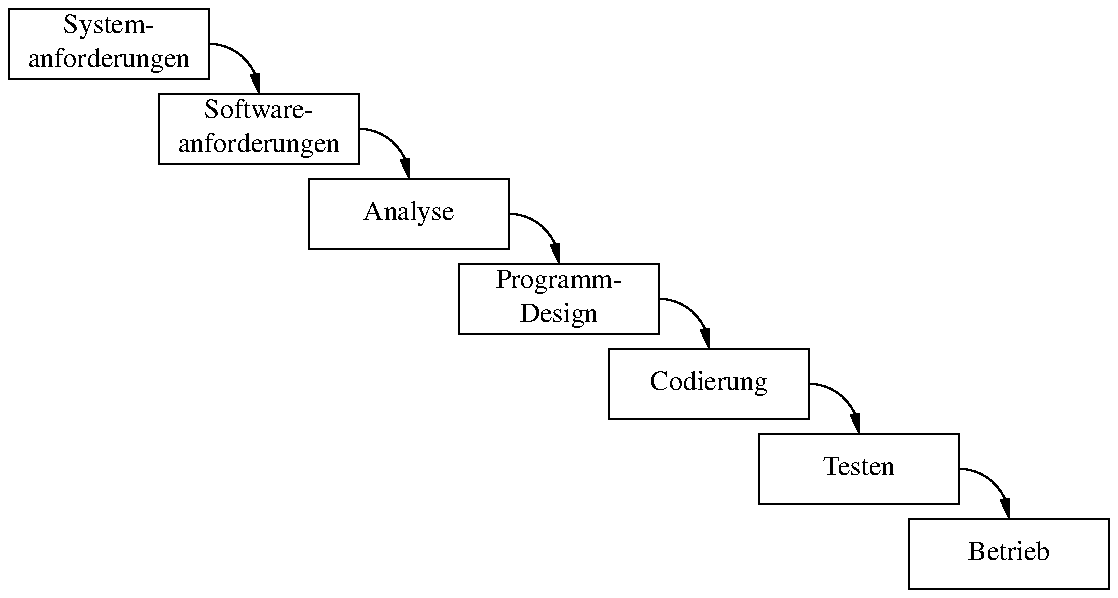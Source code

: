 .PS
SyR: box wid 1 ht 0.35 "System-" "anforderungen"
SoR: box same at SyR.se + (0.25, -0.25) "Software-" "anforderungen"
A: box same "Analyse" at SoR.se + (0.25, -0.25)
PD: box same "Programm-" "Design" at A.se + (0.25, -0.25)
C: box same "Codierung" at PD.se + (0.25, -0.25)
T: box same "Testen" at C.se + (0.25, -0.25)
O: box same "Betrieb" at T.se + (0.25, -0.25)

arc cw rad 0.25 from SyR.e to SoR.n ->
arc cw rad 0.25 from SoR.e to A.n ->
arc cw rad 0.25 from A.e to PD.n ->
arc cw rad 0.25 from PD.e to C.n ->
arc cw rad 0.25 from C.e to T.n ->
arc cw rad 0.25 from T.e to O.n ->
.PE
